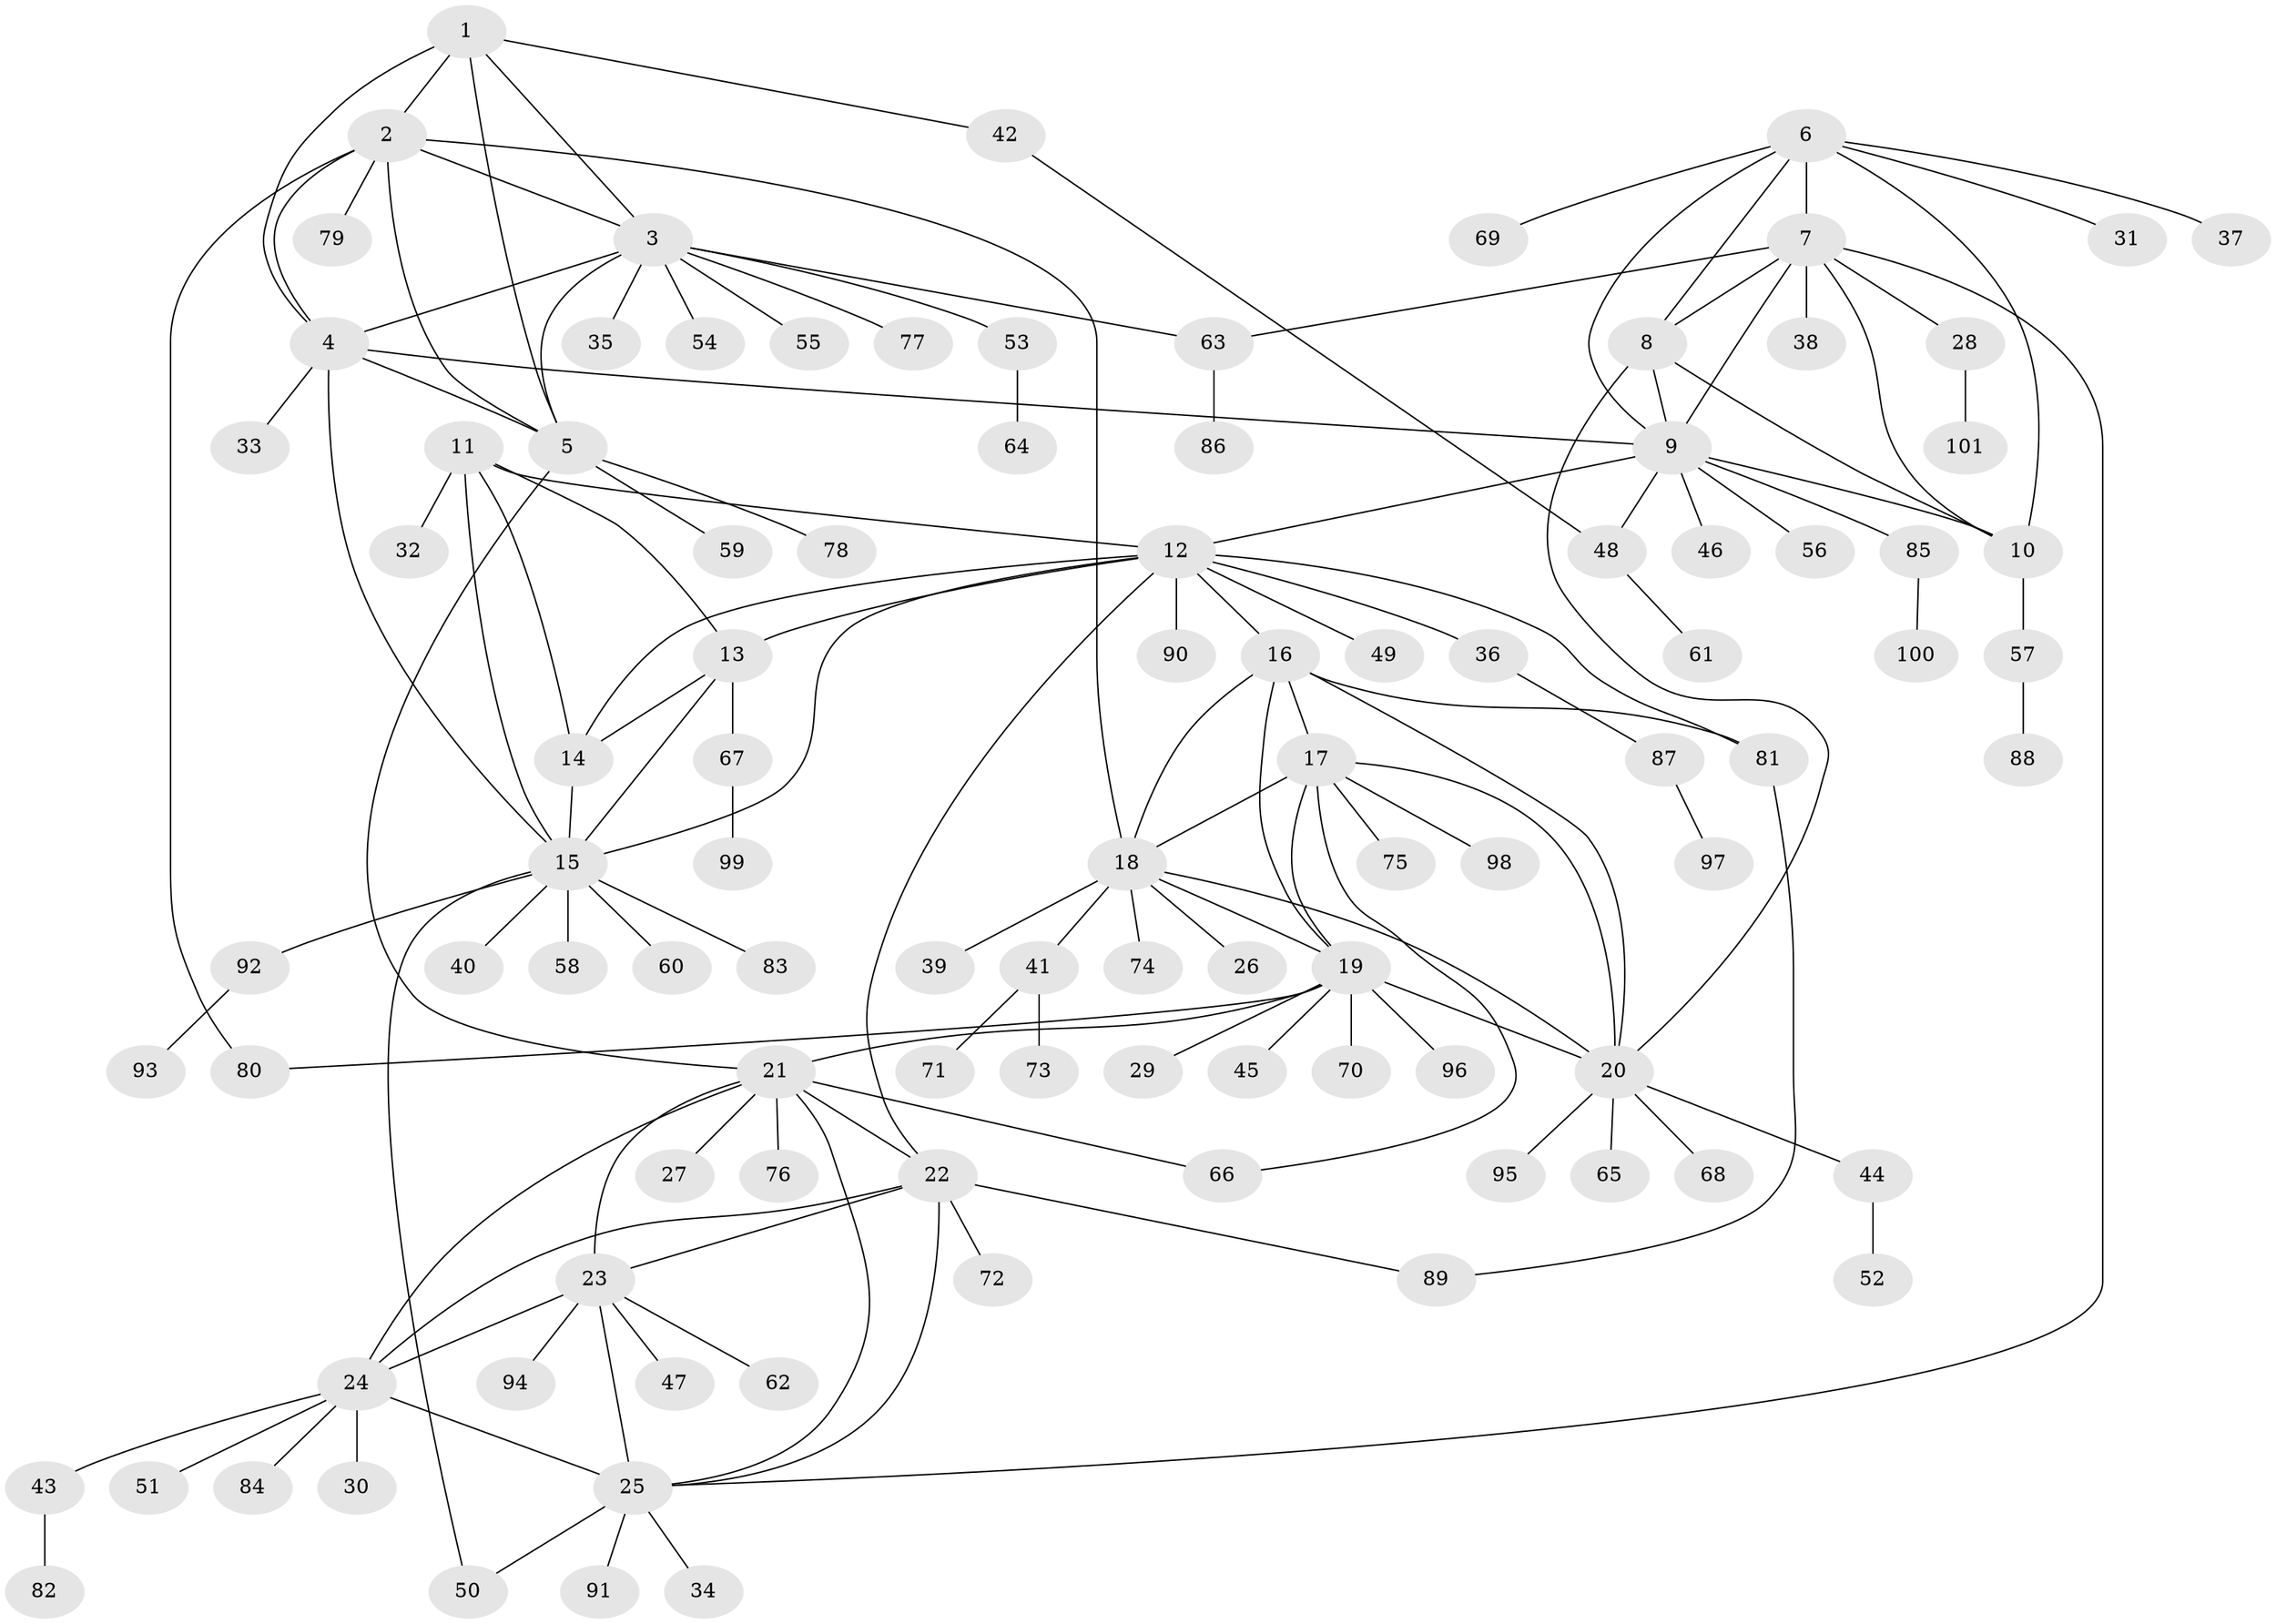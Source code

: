 // coarse degree distribution, {7: 0.06666666666666667, 3: 0.03333333333333333, 6: 0.1, 10: 0.03333333333333333, 4: 0.03333333333333333, 5: 0.03333333333333333, 1: 0.6666666666666666, 2: 0.03333333333333333}
// Generated by graph-tools (version 1.1) at 2025/19/03/04/25 18:19:36]
// undirected, 101 vertices, 143 edges
graph export_dot {
graph [start="1"]
  node [color=gray90,style=filled];
  1;
  2;
  3;
  4;
  5;
  6;
  7;
  8;
  9;
  10;
  11;
  12;
  13;
  14;
  15;
  16;
  17;
  18;
  19;
  20;
  21;
  22;
  23;
  24;
  25;
  26;
  27;
  28;
  29;
  30;
  31;
  32;
  33;
  34;
  35;
  36;
  37;
  38;
  39;
  40;
  41;
  42;
  43;
  44;
  45;
  46;
  47;
  48;
  49;
  50;
  51;
  52;
  53;
  54;
  55;
  56;
  57;
  58;
  59;
  60;
  61;
  62;
  63;
  64;
  65;
  66;
  67;
  68;
  69;
  70;
  71;
  72;
  73;
  74;
  75;
  76;
  77;
  78;
  79;
  80;
  81;
  82;
  83;
  84;
  85;
  86;
  87;
  88;
  89;
  90;
  91;
  92;
  93;
  94;
  95;
  96;
  97;
  98;
  99;
  100;
  101;
  1 -- 2;
  1 -- 3;
  1 -- 4;
  1 -- 5;
  1 -- 42;
  2 -- 3;
  2 -- 4;
  2 -- 5;
  2 -- 18;
  2 -- 79;
  2 -- 80;
  3 -- 4;
  3 -- 5;
  3 -- 35;
  3 -- 53;
  3 -- 54;
  3 -- 55;
  3 -- 63;
  3 -- 77;
  4 -- 5;
  4 -- 9;
  4 -- 15;
  4 -- 33;
  5 -- 21;
  5 -- 59;
  5 -- 78;
  6 -- 7;
  6 -- 8;
  6 -- 9;
  6 -- 10;
  6 -- 31;
  6 -- 37;
  6 -- 69;
  7 -- 8;
  7 -- 9;
  7 -- 10;
  7 -- 25;
  7 -- 28;
  7 -- 38;
  7 -- 63;
  8 -- 9;
  8 -- 10;
  8 -- 20;
  9 -- 10;
  9 -- 12;
  9 -- 46;
  9 -- 48;
  9 -- 56;
  9 -- 85;
  10 -- 57;
  11 -- 12;
  11 -- 13;
  11 -- 14;
  11 -- 15;
  11 -- 32;
  12 -- 13;
  12 -- 14;
  12 -- 15;
  12 -- 16;
  12 -- 22;
  12 -- 36;
  12 -- 49;
  12 -- 81;
  12 -- 90;
  13 -- 14;
  13 -- 15;
  13 -- 67;
  14 -- 15;
  15 -- 40;
  15 -- 50;
  15 -- 58;
  15 -- 60;
  15 -- 83;
  15 -- 92;
  16 -- 17;
  16 -- 18;
  16 -- 19;
  16 -- 20;
  16 -- 81;
  17 -- 18;
  17 -- 19;
  17 -- 20;
  17 -- 66;
  17 -- 75;
  17 -- 98;
  18 -- 19;
  18 -- 20;
  18 -- 26;
  18 -- 39;
  18 -- 41;
  18 -- 74;
  19 -- 20;
  19 -- 21;
  19 -- 29;
  19 -- 45;
  19 -- 70;
  19 -- 80;
  19 -- 96;
  20 -- 44;
  20 -- 65;
  20 -- 68;
  20 -- 95;
  21 -- 22;
  21 -- 23;
  21 -- 24;
  21 -- 25;
  21 -- 27;
  21 -- 66;
  21 -- 76;
  22 -- 23;
  22 -- 24;
  22 -- 25;
  22 -- 72;
  22 -- 89;
  23 -- 24;
  23 -- 25;
  23 -- 47;
  23 -- 62;
  23 -- 94;
  24 -- 25;
  24 -- 30;
  24 -- 43;
  24 -- 51;
  24 -- 84;
  25 -- 34;
  25 -- 50;
  25 -- 91;
  28 -- 101;
  36 -- 87;
  41 -- 71;
  41 -- 73;
  42 -- 48;
  43 -- 82;
  44 -- 52;
  48 -- 61;
  53 -- 64;
  57 -- 88;
  63 -- 86;
  67 -- 99;
  81 -- 89;
  85 -- 100;
  87 -- 97;
  92 -- 93;
}
